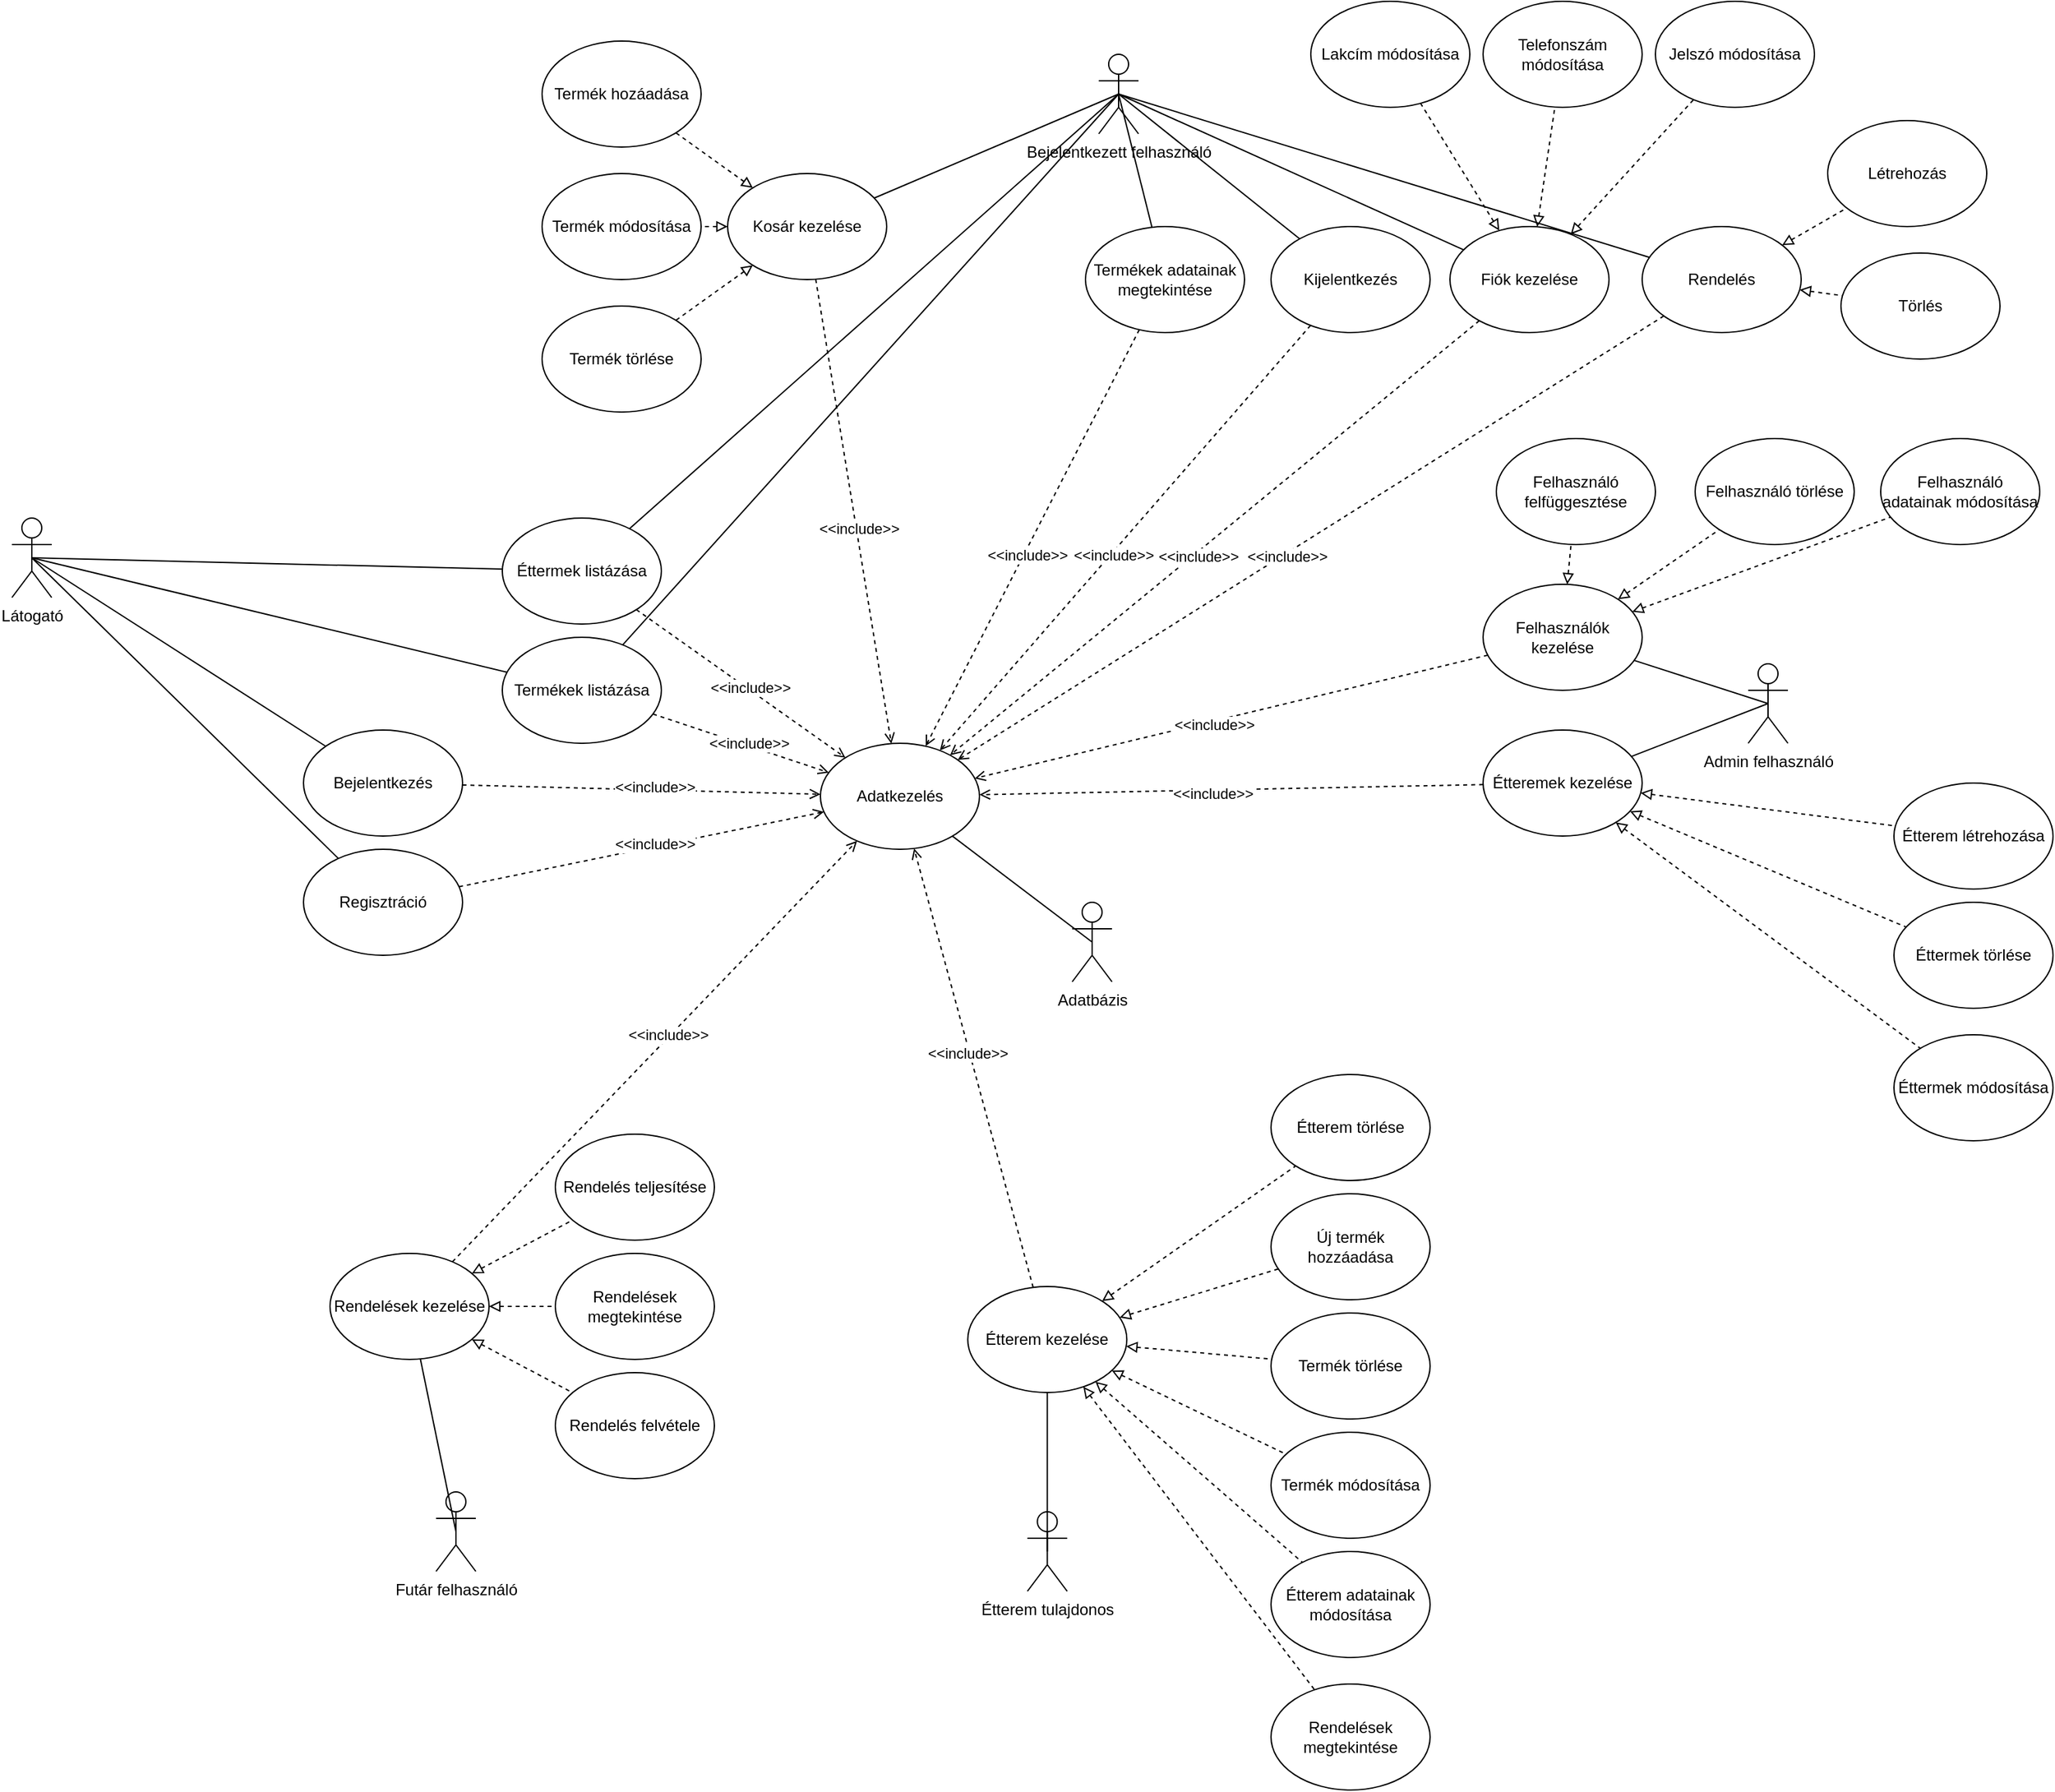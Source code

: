 <mxfile version="24.7.8">
  <diagram name="1 oldal" id="hTo9IaE-RN6WlClxC0R_">
    <mxGraphModel dx="2206" dy="2386" grid="1" gridSize="10" guides="1" tooltips="1" connect="1" arrows="1" fold="1" page="1" pageScale="1" pageWidth="850" pageHeight="1100" math="0" shadow="0">
      <root>
        <mxCell id="0" />
        <mxCell id="1" parent="0" />
        <mxCell id="fIHqaEuYIzl1sbzKEDiN-1" value="Látogató" style="shape=umlActor;verticalLabelPosition=bottom;verticalAlign=top;html=1;outlineConnect=0;" parent="1" vertex="1">
          <mxGeometry x="140" y="50" width="30" height="60" as="geometry" />
        </mxCell>
        <mxCell id="fIHqaEuYIzl1sbzKEDiN-3" value="Regisztráció" style="ellipse;whiteSpace=wrap;html=1;strokeColor=default;" parent="1" vertex="1">
          <mxGeometry x="360" y="300" width="120" height="80" as="geometry" />
        </mxCell>
        <mxCell id="fIHqaEuYIzl1sbzKEDiN-4" value="Bejelentkezés" style="ellipse;whiteSpace=wrap;html=1;" parent="1" vertex="1">
          <mxGeometry x="360" y="210" width="120" height="80" as="geometry" />
        </mxCell>
        <mxCell id="fIHqaEuYIzl1sbzKEDiN-5" value="Kosár kezelése" style="ellipse;whiteSpace=wrap;html=1;" parent="1" vertex="1">
          <mxGeometry x="680" y="-210" width="120" height="80" as="geometry" />
        </mxCell>
        <mxCell id="fIHqaEuYIzl1sbzKEDiN-7" value="Termék hozáadása" style="ellipse;whiteSpace=wrap;html=1;" parent="1" vertex="1">
          <mxGeometry x="540" y="-310" width="120" height="80" as="geometry" />
        </mxCell>
        <mxCell id="fIHqaEuYIzl1sbzKEDiN-8" value="Termék törlése" style="ellipse;whiteSpace=wrap;html=1;" parent="1" vertex="1">
          <mxGeometry x="540" y="-110" width="120" height="80" as="geometry" />
        </mxCell>
        <mxCell id="fIHqaEuYIzl1sbzKEDiN-9" value="Termék módosítása" style="ellipse;whiteSpace=wrap;html=1;" parent="1" vertex="1">
          <mxGeometry x="540" y="-210" width="120" height="80" as="geometry" />
        </mxCell>
        <mxCell id="fIHqaEuYIzl1sbzKEDiN-10" value="" style="endArrow=none;dashed=1;html=1;rounded=0;startArrow=block;startFill=0;" parent="1" source="fIHqaEuYIzl1sbzKEDiN-5" target="fIHqaEuYIzl1sbzKEDiN-9" edge="1">
          <mxGeometry width="50" height="50" relative="1" as="geometry">
            <mxPoint x="400" y="350" as="sourcePoint" />
            <mxPoint x="450" y="300" as="targetPoint" />
          </mxGeometry>
        </mxCell>
        <mxCell id="fIHqaEuYIzl1sbzKEDiN-11" value="" style="endArrow=none;dashed=1;html=1;rounded=0;startArrow=block;startFill=0;strokeWidth=1;" parent="1" source="fIHqaEuYIzl1sbzKEDiN-5" target="fIHqaEuYIzl1sbzKEDiN-8" edge="1">
          <mxGeometry width="50" height="50" relative="1" as="geometry">
            <mxPoint x="490" y="334" as="sourcePoint" />
            <mxPoint x="510" y="336" as="targetPoint" />
          </mxGeometry>
        </mxCell>
        <mxCell id="fIHqaEuYIzl1sbzKEDiN-12" value="" style="endArrow=none;dashed=1;html=1;rounded=0;startArrow=block;startFill=0;" parent="1" source="fIHqaEuYIzl1sbzKEDiN-5" target="fIHqaEuYIzl1sbzKEDiN-7" edge="1">
          <mxGeometry width="50" height="50" relative="1" as="geometry">
            <mxPoint x="474" y="358" as="sourcePoint" />
            <mxPoint x="576" y="422" as="targetPoint" />
          </mxGeometry>
        </mxCell>
        <mxCell id="fIHqaEuYIzl1sbzKEDiN-13" value="Adatbázis" style="shape=umlActor;verticalLabelPosition=bottom;verticalAlign=top;html=1;outlineConnect=0;strokeColor=default;" parent="1" vertex="1">
          <mxGeometry x="940" y="340" width="30" height="60" as="geometry" />
        </mxCell>
        <mxCell id="fIHqaEuYIzl1sbzKEDiN-19" value="" style="endArrow=open;dashed=1;html=1;rounded=0;startArrow=none;startFill=0;endFill=0;" parent="1" source="fIHqaEuYIzl1sbzKEDiN-3" target="fIHqaEuYIzl1sbzKEDiN-28" edge="1">
          <mxGeometry width="50" height="50" relative="1" as="geometry">
            <mxPoint x="420" y="90" as="sourcePoint" />
            <mxPoint x="740" y="230" as="targetPoint" />
          </mxGeometry>
        </mxCell>
        <mxCell id="fIHqaEuYIzl1sbzKEDiN-23" value="&amp;lt;&amp;lt;include&amp;gt;&amp;gt;" style="edgeLabel;html=1;align=center;verticalAlign=middle;resizable=0;points=[];" parent="fIHqaEuYIzl1sbzKEDiN-19" vertex="1" connectable="0">
          <mxGeometry x="0.073" y="2" relative="1" as="geometry">
            <mxPoint as="offset" />
          </mxGeometry>
        </mxCell>
        <mxCell id="fIHqaEuYIzl1sbzKEDiN-28" value="Adatkezelés" style="ellipse;whiteSpace=wrap;html=1;" parent="1" vertex="1">
          <mxGeometry x="750" y="220" width="120" height="80" as="geometry" />
        </mxCell>
        <mxCell id="fIHqaEuYIzl1sbzKEDiN-29" value="" style="endArrow=none;html=1;rounded=0;entryX=0.5;entryY=0.5;entryDx=0;entryDy=0;entryPerimeter=0;" parent="1" source="fIHqaEuYIzl1sbzKEDiN-28" target="fIHqaEuYIzl1sbzKEDiN-13" edge="1">
          <mxGeometry width="50" height="50" relative="1" as="geometry">
            <mxPoint x="620" y="290" as="sourcePoint" />
            <mxPoint x="670" y="240" as="targetPoint" />
          </mxGeometry>
        </mxCell>
        <mxCell id="fIHqaEuYIzl1sbzKEDiN-30" value="" style="endArrow=open;dashed=1;html=1;rounded=0;startArrow=none;startFill=0;endFill=0;" parent="1" source="fIHqaEuYIzl1sbzKEDiN-4" target="fIHqaEuYIzl1sbzKEDiN-28" edge="1">
          <mxGeometry width="50" height="50" relative="1" as="geometry">
            <mxPoint x="477" y="85" as="sourcePoint" />
            <mxPoint x="773" y="245" as="targetPoint" />
          </mxGeometry>
        </mxCell>
        <mxCell id="fIHqaEuYIzl1sbzKEDiN-31" value="&amp;lt;&amp;lt;include&amp;gt;&amp;gt;" style="edgeLabel;html=1;align=center;verticalAlign=middle;resizable=0;points=[];" parent="fIHqaEuYIzl1sbzKEDiN-30" vertex="1" connectable="0">
          <mxGeometry x="0.073" y="2" relative="1" as="geometry">
            <mxPoint as="offset" />
          </mxGeometry>
        </mxCell>
        <mxCell id="fIHqaEuYIzl1sbzKEDiN-34" value="" style="endArrow=open;dashed=1;html=1;rounded=0;startArrow=none;startFill=0;endFill=0;" parent="1" source="fIHqaEuYIzl1sbzKEDiN-5" target="fIHqaEuYIzl1sbzKEDiN-28" edge="1">
          <mxGeometry width="50" height="50" relative="1" as="geometry">
            <mxPoint x="490" y="245" as="sourcePoint" />
            <mxPoint x="760" y="265" as="targetPoint" />
          </mxGeometry>
        </mxCell>
        <mxCell id="fIHqaEuYIzl1sbzKEDiN-35" value="&amp;lt;&amp;lt;include&amp;gt;&amp;gt;" style="edgeLabel;html=1;align=center;verticalAlign=middle;resizable=0;points=[];" parent="fIHqaEuYIzl1sbzKEDiN-34" vertex="1" connectable="0">
          <mxGeometry x="0.073" y="2" relative="1" as="geometry">
            <mxPoint as="offset" />
          </mxGeometry>
        </mxCell>
        <mxCell id="fIHqaEuYIzl1sbzKEDiN-38" value="" style="endArrow=none;html=1;rounded=0;exitX=0.5;exitY=0.5;exitDx=0;exitDy=0;exitPerimeter=0;" parent="1" source="fIHqaEuYIzl1sbzKEDiN-1" target="fIHqaEuYIzl1sbzKEDiN-3" edge="1">
          <mxGeometry width="50" height="50" relative="1" as="geometry">
            <mxPoint x="430" y="290" as="sourcePoint" />
            <mxPoint x="480" y="240" as="targetPoint" />
          </mxGeometry>
        </mxCell>
        <mxCell id="fIHqaEuYIzl1sbzKEDiN-39" value="" style="endArrow=none;html=1;rounded=0;exitX=0.5;exitY=0.5;exitDx=0;exitDy=0;exitPerimeter=0;" parent="1" source="fIHqaEuYIzl1sbzKEDiN-1" target="fIHqaEuYIzl1sbzKEDiN-4" edge="1">
          <mxGeometry width="50" height="50" relative="1" as="geometry">
            <mxPoint x="50" y="140" as="sourcePoint" />
            <mxPoint x="373" y="72" as="targetPoint" />
          </mxGeometry>
        </mxCell>
        <mxCell id="fIHqaEuYIzl1sbzKEDiN-41" value="" style="endArrow=none;html=1;rounded=0;exitX=0.5;exitY=0.5;exitDx=0;exitDy=0;exitPerimeter=0;" parent="1" source="zGulU9kN_2OV6dmLiLi6-11" target="fIHqaEuYIzl1sbzKEDiN-5" edge="1">
          <mxGeometry width="50" height="50" relative="1" as="geometry">
            <mxPoint x="55" y="140" as="sourcePoint" />
            <mxPoint x="374" y="225" as="targetPoint" />
          </mxGeometry>
        </mxCell>
        <mxCell id="fIHqaEuYIzl1sbzKEDiN-43" value="Rendelés" style="ellipse;whiteSpace=wrap;html=1;" parent="1" vertex="1">
          <mxGeometry x="1370" y="-170" width="120" height="80" as="geometry" />
        </mxCell>
        <mxCell id="fIHqaEuYIzl1sbzKEDiN-45" value="Fiók kezelése" style="ellipse;whiteSpace=wrap;html=1;" parent="1" vertex="1">
          <mxGeometry x="1225" y="-170" width="120" height="80" as="geometry" />
        </mxCell>
        <mxCell id="fIHqaEuYIzl1sbzKEDiN-49" value="Lakcím módosítása" style="ellipse;whiteSpace=wrap;html=1;" parent="1" vertex="1">
          <mxGeometry x="1120" y="-340" width="120" height="80" as="geometry" />
        </mxCell>
        <mxCell id="fIHqaEuYIzl1sbzKEDiN-52" value="" style="endArrow=none;dashed=1;html=1;rounded=0;startArrow=block;startFill=0;strokeWidth=1;" parent="1" source="fIHqaEuYIzl1sbzKEDiN-45" target="fIHqaEuYIzl1sbzKEDiN-49" edge="1">
          <mxGeometry width="50" height="50" relative="1" as="geometry">
            <mxPoint x="1346" y="-141" as="sourcePoint" />
            <mxPoint x="1414" y="-169" as="targetPoint" />
          </mxGeometry>
        </mxCell>
        <mxCell id="fIHqaEuYIzl1sbzKEDiN-55" value="" style="endArrow=open;dashed=1;html=1;rounded=0;startArrow=none;startFill=0;endFill=0;" parent="1" source="fIHqaEuYIzl1sbzKEDiN-43" target="fIHqaEuYIzl1sbzKEDiN-28" edge="1">
          <mxGeometry width="50" height="50" relative="1" as="geometry">
            <mxPoint x="488" y="321" as="sourcePoint" />
            <mxPoint x="762" y="279" as="targetPoint" />
          </mxGeometry>
        </mxCell>
        <mxCell id="fIHqaEuYIzl1sbzKEDiN-56" value="&amp;lt;&amp;lt;include&amp;gt;&amp;gt;" style="edgeLabel;html=1;align=center;verticalAlign=middle;resizable=0;points=[];" parent="fIHqaEuYIzl1sbzKEDiN-55" vertex="1" connectable="0">
          <mxGeometry x="0.073" y="2" relative="1" as="geometry">
            <mxPoint as="offset" />
          </mxGeometry>
        </mxCell>
        <mxCell id="fIHqaEuYIzl1sbzKEDiN-57" value="" style="endArrow=open;dashed=1;html=1;rounded=0;startArrow=none;startFill=0;endFill=0;" parent="1" source="fIHqaEuYIzl1sbzKEDiN-45" target="fIHqaEuYIzl1sbzKEDiN-28" edge="1">
          <mxGeometry width="50" height="50" relative="1" as="geometry">
            <mxPoint x="751" y="740" as="sourcePoint" />
            <mxPoint x="814" y="310" as="targetPoint" />
          </mxGeometry>
        </mxCell>
        <mxCell id="fIHqaEuYIzl1sbzKEDiN-58" value="&amp;lt;&amp;lt;include&amp;gt;&amp;gt;" style="edgeLabel;html=1;align=center;verticalAlign=middle;resizable=0;points=[];" parent="fIHqaEuYIzl1sbzKEDiN-57" vertex="1" connectable="0">
          <mxGeometry x="0.073" y="2" relative="1" as="geometry">
            <mxPoint as="offset" />
          </mxGeometry>
        </mxCell>
        <mxCell id="fIHqaEuYIzl1sbzKEDiN-61" value="Étterem tulajdonos" style="shape=umlActor;verticalLabelPosition=bottom;verticalAlign=top;html=1;outlineConnect=0;" parent="1" vertex="1">
          <mxGeometry x="906.19" y="800" width="30" height="60" as="geometry" />
        </mxCell>
        <mxCell id="fIHqaEuYIzl1sbzKEDiN-62" value="Étterem kezelése" style="ellipse;whiteSpace=wrap;html=1;" parent="1" vertex="1">
          <mxGeometry x="861.19" y="630" width="120" height="80" as="geometry" />
        </mxCell>
        <mxCell id="fIHqaEuYIzl1sbzKEDiN-64" value="" style="endArrow=none;html=1;rounded=0;exitX=0.5;exitY=0.5;exitDx=0;exitDy=0;exitPerimeter=0;" parent="1" source="fIHqaEuYIzl1sbzKEDiN-61" target="fIHqaEuYIzl1sbzKEDiN-62" edge="1">
          <mxGeometry width="50" height="50" relative="1" as="geometry">
            <mxPoint x="371.19" y="880" as="sourcePoint" />
            <mxPoint x="423.19" y="797" as="targetPoint" />
          </mxGeometry>
        </mxCell>
        <mxCell id="fIHqaEuYIzl1sbzKEDiN-65" value="Új termék hozzáadása" style="ellipse;whiteSpace=wrap;html=1;" parent="1" vertex="1">
          <mxGeometry x="1090" y="560" width="120" height="80" as="geometry" />
        </mxCell>
        <mxCell id="fIHqaEuYIzl1sbzKEDiN-66" value="Termék törlése" style="ellipse;whiteSpace=wrap;html=1;" parent="1" vertex="1">
          <mxGeometry x="1090" y="650" width="120" height="80" as="geometry" />
        </mxCell>
        <mxCell id="fIHqaEuYIzl1sbzKEDiN-67" value="Termék módosítása" style="ellipse;whiteSpace=wrap;html=1;" parent="1" vertex="1">
          <mxGeometry x="1090" y="740" width="120" height="80" as="geometry" />
        </mxCell>
        <mxCell id="fIHqaEuYIzl1sbzKEDiN-68" value="" style="endArrow=none;dashed=1;html=1;rounded=0;startArrow=block;startFill=0;strokeWidth=1;" parent="1" source="fIHqaEuYIzl1sbzKEDiN-62" target="fIHqaEuYIzl1sbzKEDiN-65" edge="1">
          <mxGeometry width="50" height="50" relative="1" as="geometry">
            <mxPoint x="497.19" y="739" as="sourcePoint" />
            <mxPoint x="565.19" y="711" as="targetPoint" />
          </mxGeometry>
        </mxCell>
        <mxCell id="fIHqaEuYIzl1sbzKEDiN-69" value="" style="endArrow=none;dashed=1;html=1;rounded=0;startArrow=block;startFill=0;strokeWidth=1;" parent="1" source="fIHqaEuYIzl1sbzKEDiN-62" target="fIHqaEuYIzl1sbzKEDiN-66" edge="1">
          <mxGeometry width="50" height="50" relative="1" as="geometry">
            <mxPoint x="973.19" y="651" as="sourcePoint" />
            <mxPoint x="1079.19" y="579" as="targetPoint" />
          </mxGeometry>
        </mxCell>
        <mxCell id="fIHqaEuYIzl1sbzKEDiN-70" value="" style="endArrow=none;dashed=1;html=1;rounded=0;startArrow=block;startFill=0;strokeWidth=1;" parent="1" source="fIHqaEuYIzl1sbzKEDiN-62" target="fIHqaEuYIzl1sbzKEDiN-67" edge="1">
          <mxGeometry width="50" height="50" relative="1" as="geometry">
            <mxPoint x="988.19" y="668" as="sourcePoint" />
            <mxPoint x="1104.19" y="642" as="targetPoint" />
          </mxGeometry>
        </mxCell>
        <mxCell id="fIHqaEuYIzl1sbzKEDiN-71" value="" style="endArrow=open;dashed=1;html=1;rounded=0;startArrow=none;startFill=0;endFill=0;" parent="1" source="fIHqaEuYIzl1sbzKEDiN-62" target="fIHqaEuYIzl1sbzKEDiN-28" edge="1">
          <mxGeometry width="50" height="50" relative="1" as="geometry">
            <mxPoint x="668" y="731" as="sourcePoint" />
            <mxPoint x="807" y="309" as="targetPoint" />
          </mxGeometry>
        </mxCell>
        <mxCell id="fIHqaEuYIzl1sbzKEDiN-72" value="&amp;lt;&amp;lt;include&amp;gt;&amp;gt;" style="edgeLabel;html=1;align=center;verticalAlign=middle;resizable=0;points=[];" parent="fIHqaEuYIzl1sbzKEDiN-71" vertex="1" connectable="0">
          <mxGeometry x="0.073" y="2" relative="1" as="geometry">
            <mxPoint as="offset" />
          </mxGeometry>
        </mxCell>
        <mxCell id="fIHqaEuYIzl1sbzKEDiN-73" value="Admin felhasználó" style="shape=umlActor;verticalLabelPosition=bottom;verticalAlign=top;html=1;outlineConnect=0;" parent="1" vertex="1">
          <mxGeometry x="1450" y="160" width="30" height="60" as="geometry" />
        </mxCell>
        <mxCell id="fIHqaEuYIzl1sbzKEDiN-74" value="Felhasználók kezelése" style="ellipse;whiteSpace=wrap;html=1;" parent="1" vertex="1">
          <mxGeometry x="1250" y="100" width="120" height="80" as="geometry" />
        </mxCell>
        <mxCell id="fIHqaEuYIzl1sbzKEDiN-75" value="" style="endArrow=none;html=1;rounded=0;exitX=0.5;exitY=0.5;exitDx=0;exitDy=0;exitPerimeter=0;" parent="1" source="fIHqaEuYIzl1sbzKEDiN-73" target="fIHqaEuYIzl1sbzKEDiN-74" edge="1">
          <mxGeometry width="50" height="50" relative="1" as="geometry">
            <mxPoint x="1245" y="780" as="sourcePoint" />
            <mxPoint x="1177" y="722" as="targetPoint" />
          </mxGeometry>
        </mxCell>
        <mxCell id="fIHqaEuYIzl1sbzKEDiN-79" value="Jelszó módosítása" style="ellipse;whiteSpace=wrap;html=1;" parent="1" vertex="1">
          <mxGeometry x="1380" y="-340" width="120" height="80" as="geometry" />
        </mxCell>
        <mxCell id="fIHqaEuYIzl1sbzKEDiN-80" value="" style="endArrow=none;dashed=1;html=1;rounded=0;startArrow=block;startFill=0;strokeWidth=1;" parent="1" source="fIHqaEuYIzl1sbzKEDiN-45" target="fIHqaEuYIzl1sbzKEDiN-79" edge="1">
          <mxGeometry width="50" height="50" relative="1" as="geometry">
            <mxPoint x="1390" y="134" as="sourcePoint" />
            <mxPoint x="1479" y="163" as="targetPoint" />
          </mxGeometry>
        </mxCell>
        <mxCell id="fIHqaEuYIzl1sbzKEDiN-81" value="Felhasználó törlése" style="ellipse;whiteSpace=wrap;html=1;" parent="1" vertex="1">
          <mxGeometry x="1410" y="-10" width="120" height="80" as="geometry" />
        </mxCell>
        <mxCell id="fIHqaEuYIzl1sbzKEDiN-82" value="" style="endArrow=none;dashed=1;html=1;rounded=0;startArrow=block;startFill=0;strokeWidth=1;" parent="1" source="fIHqaEuYIzl1sbzKEDiN-74" target="fIHqaEuYIzl1sbzKEDiN-81" edge="1">
          <mxGeometry width="50" height="50" relative="1" as="geometry">
            <mxPoint x="1182" y="661" as="sourcePoint" />
            <mxPoint x="1288" y="589" as="targetPoint" />
          </mxGeometry>
        </mxCell>
        <mxCell id="fIHqaEuYIzl1sbzKEDiN-84" value="Felhasználó adatainak módosítása" style="ellipse;whiteSpace=wrap;html=1;" parent="1" vertex="1">
          <mxGeometry x="1550" y="-10.0" width="120" height="80" as="geometry" />
        </mxCell>
        <mxCell id="fIHqaEuYIzl1sbzKEDiN-85" value="" style="endArrow=none;dashed=1;html=1;rounded=0;startArrow=block;startFill=0;strokeWidth=1;" parent="1" source="fIHqaEuYIzl1sbzKEDiN-74" target="fIHqaEuYIzl1sbzKEDiN-84" edge="1">
          <mxGeometry width="50" height="50" relative="1" as="geometry">
            <mxPoint x="1329.999" y="221.019" as="sourcePoint" />
            <mxPoint x="1419.13" y="597.99" as="targetPoint" />
          </mxGeometry>
        </mxCell>
        <mxCell id="fIHqaEuYIzl1sbzKEDiN-88" value="" style="endArrow=open;dashed=1;html=1;rounded=0;startArrow=none;startFill=0;endFill=0;" parent="1" source="fIHqaEuYIzl1sbzKEDiN-74" target="fIHqaEuYIzl1sbzKEDiN-28" edge="1">
          <mxGeometry width="50" height="50" relative="1" as="geometry">
            <mxPoint x="1113" y="654" as="sourcePoint" />
            <mxPoint x="847" y="306" as="targetPoint" />
          </mxGeometry>
        </mxCell>
        <mxCell id="fIHqaEuYIzl1sbzKEDiN-89" value="&amp;lt;&amp;lt;include&amp;gt;&amp;gt;" style="edgeLabel;html=1;align=center;verticalAlign=middle;resizable=0;points=[];" parent="fIHqaEuYIzl1sbzKEDiN-88" vertex="1" connectable="0">
          <mxGeometry x="0.073" y="2" relative="1" as="geometry">
            <mxPoint as="offset" />
          </mxGeometry>
        </mxCell>
        <mxCell id="It3g92XxdYLrqr_UEGC3-1" value="Telefonszám módosítása" style="ellipse;whiteSpace=wrap;html=1;" parent="1" vertex="1">
          <mxGeometry x="1250" y="-340" width="120" height="80" as="geometry" />
        </mxCell>
        <mxCell id="It3g92XxdYLrqr_UEGC3-3" value="" style="endArrow=none;dashed=1;html=1;rounded=0;startArrow=block;startFill=0;strokeWidth=1;" parent="1" source="fIHqaEuYIzl1sbzKEDiN-45" target="It3g92XxdYLrqr_UEGC3-1" edge="1">
          <mxGeometry width="50" height="50" relative="1" as="geometry">
            <mxPoint x="1352" y="-133" as="sourcePoint" />
            <mxPoint x="1453" y="-157" as="targetPoint" />
          </mxGeometry>
        </mxCell>
        <mxCell id="It3g92XxdYLrqr_UEGC3-4" value="Étterem törlése" style="ellipse;whiteSpace=wrap;html=1;" parent="1" vertex="1">
          <mxGeometry x="1090" y="470" width="120" height="80" as="geometry" />
        </mxCell>
        <mxCell id="It3g92XxdYLrqr_UEGC3-5" value="" style="endArrow=none;dashed=1;html=1;rounded=0;startArrow=block;startFill=0;strokeWidth=1;" parent="1" source="fIHqaEuYIzl1sbzKEDiN-62" target="It3g92XxdYLrqr_UEGC3-4" edge="1">
          <mxGeometry width="50" height="50" relative="1" as="geometry">
            <mxPoint x="973.19" y="651" as="sourcePoint" />
            <mxPoint x="1079.19" y="579" as="targetPoint" />
          </mxGeometry>
        </mxCell>
        <mxCell id="It3g92XxdYLrqr_UEGC3-6" value="Étteremek&amp;nbsp;&lt;span style=&quot;background-color: initial;&quot;&gt;kezelése&lt;/span&gt;" style="ellipse;whiteSpace=wrap;html=1;" parent="1" vertex="1">
          <mxGeometry x="1250" y="210" width="120" height="80" as="geometry" />
        </mxCell>
        <mxCell id="It3g92XxdYLrqr_UEGC3-7" value="" style="endArrow=none;html=1;rounded=0;exitX=0.5;exitY=0.5;exitDx=0;exitDy=0;exitPerimeter=0;" parent="1" source="fIHqaEuYIzl1sbzKEDiN-73" target="It3g92XxdYLrqr_UEGC3-6" edge="1">
          <mxGeometry width="50" height="50" relative="1" as="geometry">
            <mxPoint x="1475" y="200" as="sourcePoint" />
            <mxPoint x="1365" y="233" as="targetPoint" />
          </mxGeometry>
        </mxCell>
        <mxCell id="It3g92XxdYLrqr_UEGC3-8" value="Étterem létrehozása" style="ellipse;whiteSpace=wrap;html=1;" parent="1" vertex="1">
          <mxGeometry x="1560" y="250" width="120" height="80" as="geometry" />
        </mxCell>
        <mxCell id="It3g92XxdYLrqr_UEGC3-9" value="" style="endArrow=none;dashed=1;html=1;rounded=0;startArrow=block;startFill=0;strokeWidth=1;" parent="1" source="It3g92XxdYLrqr_UEGC3-6" target="It3g92XxdYLrqr_UEGC3-8" edge="1">
          <mxGeometry width="50" height="50" relative="1" as="geometry">
            <mxPoint x="1440" y="500" as="sourcePoint" />
            <mxPoint x="1288" y="589" as="targetPoint" />
          </mxGeometry>
        </mxCell>
        <mxCell id="It3g92XxdYLrqr_UEGC3-10" value="Éttermek módosítása" style="ellipse;whiteSpace=wrap;html=1;" parent="1" vertex="1">
          <mxGeometry x="1560" y="440" width="120" height="80" as="geometry" />
        </mxCell>
        <mxCell id="It3g92XxdYLrqr_UEGC3-11" value="Éttermek törlése" style="ellipse;whiteSpace=wrap;html=1;" parent="1" vertex="1">
          <mxGeometry x="1560" y="340" width="120" height="80" as="geometry" />
        </mxCell>
        <mxCell id="It3g92XxdYLrqr_UEGC3-12" value="" style="endArrow=none;dashed=1;html=1;rounded=0;startArrow=block;startFill=0;strokeWidth=1;" parent="1" source="It3g92XxdYLrqr_UEGC3-6" target="It3g92XxdYLrqr_UEGC3-11" edge="1">
          <mxGeometry width="50" height="50" relative="1" as="geometry">
            <mxPoint x="1539" y="370" as="sourcePoint" />
            <mxPoint x="1591" y="410" as="targetPoint" />
          </mxGeometry>
        </mxCell>
        <mxCell id="It3g92XxdYLrqr_UEGC3-13" value="" style="endArrow=none;dashed=1;html=1;rounded=0;startArrow=block;startFill=0;strokeWidth=1;" parent="1" source="It3g92XxdYLrqr_UEGC3-6" target="It3g92XxdYLrqr_UEGC3-10" edge="1">
          <mxGeometry width="50" height="50" relative="1" as="geometry">
            <mxPoint x="1503" y="380" as="sourcePoint" />
            <mxPoint x="1507" y="440" as="targetPoint" />
          </mxGeometry>
        </mxCell>
        <mxCell id="FNTsN3jtB9tOvY0wWbge-1" value="Futár felhasználó" style="shape=umlActor;verticalLabelPosition=bottom;verticalAlign=top;html=1;outlineConnect=0;" parent="1" vertex="1">
          <mxGeometry x="460" y="785" width="30" height="60" as="geometry" />
        </mxCell>
        <mxCell id="FNTsN3jtB9tOvY0wWbge-3" value="Rendelés felvétele" style="ellipse;whiteSpace=wrap;html=1;" parent="1" vertex="1">
          <mxGeometry x="550" y="695" width="120" height="80" as="geometry" />
        </mxCell>
        <mxCell id="FNTsN3jtB9tOvY0wWbge-4" value="Rendelések megtekintése" style="ellipse;whiteSpace=wrap;html=1;" parent="1" vertex="1">
          <mxGeometry x="550" y="605" width="120" height="80" as="geometry" />
        </mxCell>
        <mxCell id="FNTsN3jtB9tOvY0wWbge-11" value="Rendelés teljesítése" style="ellipse;whiteSpace=wrap;html=1;" parent="1" vertex="1">
          <mxGeometry x="550" y="515" width="120" height="80" as="geometry" />
        </mxCell>
        <mxCell id="FNTsN3jtB9tOvY0wWbge-13" value="Rendelések kezelése" style="ellipse;whiteSpace=wrap;html=1;" parent="1" vertex="1">
          <mxGeometry x="380" y="605" width="120" height="80" as="geometry" />
        </mxCell>
        <mxCell id="FNTsN3jtB9tOvY0wWbge-14" value="" style="endArrow=none;dashed=1;html=1;rounded=0;startArrow=block;startFill=0;strokeWidth=1;" parent="1" source="FNTsN3jtB9tOvY0wWbge-13" target="FNTsN3jtB9tOvY0wWbge-11" edge="1">
          <mxGeometry width="50" height="50" relative="1" as="geometry">
            <mxPoint x="799" y="517" as="sourcePoint" />
            <mxPoint x="851" y="413" as="targetPoint" />
          </mxGeometry>
        </mxCell>
        <mxCell id="FNTsN3jtB9tOvY0wWbge-15" value="" style="endArrow=none;dashed=1;html=1;rounded=0;startArrow=block;startFill=0;strokeWidth=1;" parent="1" source="FNTsN3jtB9tOvY0wWbge-13" target="FNTsN3jtB9tOvY0wWbge-4" edge="1">
          <mxGeometry width="50" height="50" relative="1" as="geometry">
            <mxPoint x="521" y="616" as="sourcePoint" />
            <mxPoint x="579" y="574" as="targetPoint" />
          </mxGeometry>
        </mxCell>
        <mxCell id="FNTsN3jtB9tOvY0wWbge-16" value="" style="endArrow=none;dashed=1;html=1;rounded=0;startArrow=block;startFill=0;strokeWidth=1;" parent="1" source="FNTsN3jtB9tOvY0wWbge-13" target="FNTsN3jtB9tOvY0wWbge-3" edge="1">
          <mxGeometry width="50" height="50" relative="1" as="geometry">
            <mxPoint x="540" y="648" as="sourcePoint" />
            <mxPoint x="620" y="652" as="targetPoint" />
          </mxGeometry>
        </mxCell>
        <mxCell id="FNTsN3jtB9tOvY0wWbge-17" value="" style="endArrow=none;html=1;rounded=0;exitX=0.5;exitY=0.5;exitDx=0;exitDy=0;exitPerimeter=0;" parent="1" source="FNTsN3jtB9tOvY0wWbge-1" target="FNTsN3jtB9tOvY0wWbge-13" edge="1">
          <mxGeometry width="50" height="50" relative="1" as="geometry">
            <mxPoint x="885" y="645" as="sourcePoint" />
            <mxPoint x="817" y="587" as="targetPoint" />
          </mxGeometry>
        </mxCell>
        <mxCell id="FNTsN3jtB9tOvY0wWbge-18" value="" style="endArrow=open;dashed=1;html=1;rounded=0;startArrow=none;startFill=0;endFill=0;" parent="1" source="FNTsN3jtB9tOvY0wWbge-13" target="fIHqaEuYIzl1sbzKEDiN-28" edge="1">
          <mxGeometry width="50" height="50" relative="1" as="geometry">
            <mxPoint x="1113" y="654" as="sourcePoint" />
            <mxPoint x="847" y="306" as="targetPoint" />
          </mxGeometry>
        </mxCell>
        <mxCell id="FNTsN3jtB9tOvY0wWbge-19" value="&amp;lt;&amp;lt;include&amp;gt;&amp;gt;" style="edgeLabel;html=1;align=center;verticalAlign=middle;resizable=0;points=[];" parent="FNTsN3jtB9tOvY0wWbge-18" vertex="1" connectable="0">
          <mxGeometry x="0.073" y="2" relative="1" as="geometry">
            <mxPoint as="offset" />
          </mxGeometry>
        </mxCell>
        <mxCell id="zGulU9kN_2OV6dmLiLi6-11" value="Bejelentkezett felhasználó" style="shape=umlActor;verticalLabelPosition=bottom;verticalAlign=top;html=1;outlineConnect=0;" vertex="1" parent="1">
          <mxGeometry x="960" y="-300" width="30" height="60" as="geometry" />
        </mxCell>
        <mxCell id="zGulU9kN_2OV6dmLiLi6-13" value="" style="endArrow=none;html=1;rounded=0;exitX=0.5;exitY=0.5;exitDx=0;exitDy=0;exitPerimeter=0;" edge="1" parent="1" source="zGulU9kN_2OV6dmLiLi6-11" target="zGulU9kN_2OV6dmLiLi6-26">
          <mxGeometry width="50" height="50" relative="1" as="geometry">
            <mxPoint x="985" y="-260" as="sourcePoint" />
            <mxPoint x="901.541" y="-166.254" as="targetPoint" />
          </mxGeometry>
        </mxCell>
        <mxCell id="zGulU9kN_2OV6dmLiLi6-17" value="Rendelések megtekintése" style="ellipse;whiteSpace=wrap;html=1;" vertex="1" parent="1">
          <mxGeometry x="1090" y="930" width="120" height="80" as="geometry" />
        </mxCell>
        <mxCell id="zGulU9kN_2OV6dmLiLi6-18" value="" style="endArrow=none;dashed=1;html=1;rounded=0;startArrow=block;startFill=0;strokeWidth=1;" edge="1" parent="1" source="fIHqaEuYIzl1sbzKEDiN-62" target="zGulU9kN_2OV6dmLiLi6-17">
          <mxGeometry width="50" height="50" relative="1" as="geometry">
            <mxPoint x="950.19" y="642" as="sourcePoint" />
            <mxPoint x="1002.19" y="538" as="targetPoint" />
          </mxGeometry>
        </mxCell>
        <mxCell id="zGulU9kN_2OV6dmLiLi6-19" value="Termékek adatainak megtekintése" style="ellipse;whiteSpace=wrap;html=1;" vertex="1" parent="1">
          <mxGeometry x="950" y="-170" width="120" height="80" as="geometry" />
        </mxCell>
        <mxCell id="zGulU9kN_2OV6dmLiLi6-20" value="" style="endArrow=none;html=1;rounded=0;exitX=0.5;exitY=0.5;exitDx=0;exitDy=0;exitPerimeter=0;" edge="1" parent="1" source="zGulU9kN_2OV6dmLiLi6-11" target="zGulU9kN_2OV6dmLiLi6-19">
          <mxGeometry width="50" height="50" relative="1" as="geometry">
            <mxPoint x="985" y="-260" as="sourcePoint" />
            <mxPoint x="964" y="-70" as="targetPoint" />
          </mxGeometry>
        </mxCell>
        <mxCell id="zGulU9kN_2OV6dmLiLi6-21" value="" style="endArrow=open;dashed=1;html=1;rounded=0;startArrow=none;startFill=0;endFill=0;" edge="1" parent="1" source="zGulU9kN_2OV6dmLiLi6-19" target="fIHqaEuYIzl1sbzKEDiN-28">
          <mxGeometry width="50" height="50" relative="1" as="geometry">
            <mxPoint x="942" y="8" as="sourcePoint" />
            <mxPoint x="838" y="232" as="targetPoint" />
          </mxGeometry>
        </mxCell>
        <mxCell id="zGulU9kN_2OV6dmLiLi6-22" value="&amp;lt;&amp;lt;include&amp;gt;&amp;gt;" style="edgeLabel;html=1;align=center;verticalAlign=middle;resizable=0;points=[];" vertex="1" connectable="0" parent="zGulU9kN_2OV6dmLiLi6-21">
          <mxGeometry x="0.073" y="2" relative="1" as="geometry">
            <mxPoint as="offset" />
          </mxGeometry>
        </mxCell>
        <mxCell id="zGulU9kN_2OV6dmLiLi6-23" value="Étterem adatainak módosítása" style="ellipse;whiteSpace=wrap;html=1;" vertex="1" parent="1">
          <mxGeometry x="1090" y="830" width="120" height="80" as="geometry" />
        </mxCell>
        <mxCell id="zGulU9kN_2OV6dmLiLi6-24" value="" style="endArrow=none;dashed=1;html=1;rounded=0;startArrow=block;startFill=0;strokeWidth=1;" edge="1" parent="1" source="fIHqaEuYIzl1sbzKEDiN-62" target="zGulU9kN_2OV6dmLiLi6-23">
          <mxGeometry width="50" height="50" relative="1" as="geometry">
            <mxPoint x="989.19" y="690" as="sourcePoint" />
            <mxPoint x="1113.19" y="710" as="targetPoint" />
          </mxGeometry>
        </mxCell>
        <mxCell id="zGulU9kN_2OV6dmLiLi6-26" value="Termékek listázása" style="ellipse;whiteSpace=wrap;html=1;" vertex="1" parent="1">
          <mxGeometry x="510" y="140" width="120" height="80" as="geometry" />
        </mxCell>
        <mxCell id="zGulU9kN_2OV6dmLiLi6-27" value="" style="endArrow=none;html=1;rounded=0;exitX=0.5;exitY=0.5;exitDx=0;exitDy=0;exitPerimeter=0;" edge="1" parent="1" source="fIHqaEuYIzl1sbzKEDiN-1" target="zGulU9kN_2OV6dmLiLi6-26">
          <mxGeometry width="50" height="50" relative="1" as="geometry">
            <mxPoint x="165" y="90" as="sourcePoint" />
            <mxPoint x="373" y="137" as="targetPoint" />
          </mxGeometry>
        </mxCell>
        <mxCell id="zGulU9kN_2OV6dmLiLi6-28" value="" style="endArrow=open;dashed=1;html=1;rounded=0;startArrow=none;startFill=0;endFill=0;" edge="1" parent="1" source="zGulU9kN_2OV6dmLiLi6-26" target="fIHqaEuYIzl1sbzKEDiN-28">
          <mxGeometry width="50" height="50" relative="1" as="geometry">
            <mxPoint x="860" y="-80" as="sourcePoint" />
            <mxPoint x="825" y="230" as="targetPoint" />
          </mxGeometry>
        </mxCell>
        <mxCell id="zGulU9kN_2OV6dmLiLi6-29" value="&amp;lt;&amp;lt;include&amp;gt;&amp;gt;" style="edgeLabel;html=1;align=center;verticalAlign=middle;resizable=0;points=[];" vertex="1" connectable="0" parent="zGulU9kN_2OV6dmLiLi6-28">
          <mxGeometry x="0.073" y="2" relative="1" as="geometry">
            <mxPoint as="offset" />
          </mxGeometry>
        </mxCell>
        <mxCell id="zGulU9kN_2OV6dmLiLi6-30" value="Kijelentkezés" style="ellipse;whiteSpace=wrap;html=1;" vertex="1" parent="1">
          <mxGeometry x="1090" y="-170" width="120" height="80" as="geometry" />
        </mxCell>
        <mxCell id="zGulU9kN_2OV6dmLiLi6-31" value="" style="endArrow=none;html=1;rounded=0;exitX=0.5;exitY=0.5;exitDx=0;exitDy=0;exitPerimeter=0;" edge="1" parent="1" source="zGulU9kN_2OV6dmLiLi6-11" target="zGulU9kN_2OV6dmLiLi6-30">
          <mxGeometry width="50" height="50" relative="1" as="geometry">
            <mxPoint x="985" y="-260" as="sourcePoint" />
            <mxPoint x="1035" y="-129" as="targetPoint" />
          </mxGeometry>
        </mxCell>
        <mxCell id="zGulU9kN_2OV6dmLiLi6-32" value="" style="endArrow=open;dashed=1;html=1;rounded=0;startArrow=none;startFill=0;endFill=0;" edge="1" parent="1" source="zGulU9kN_2OV6dmLiLi6-30" target="fIHqaEuYIzl1sbzKEDiN-28">
          <mxGeometry width="50" height="50" relative="1" as="geometry">
            <mxPoint x="1027" y="-53" as="sourcePoint" />
            <mxPoint x="843" y="233" as="targetPoint" />
          </mxGeometry>
        </mxCell>
        <mxCell id="zGulU9kN_2OV6dmLiLi6-33" value="&amp;lt;&amp;lt;include&amp;gt;&amp;gt;" style="edgeLabel;html=1;align=center;verticalAlign=middle;resizable=0;points=[];" vertex="1" connectable="0" parent="zGulU9kN_2OV6dmLiLi6-32">
          <mxGeometry x="0.073" y="2" relative="1" as="geometry">
            <mxPoint as="offset" />
          </mxGeometry>
        </mxCell>
        <mxCell id="zGulU9kN_2OV6dmLiLi6-35" value="" style="endArrow=open;dashed=1;html=1;rounded=0;startArrow=none;startFill=0;endFill=0;" edge="1" parent="1" source="It3g92XxdYLrqr_UEGC3-6" target="fIHqaEuYIzl1sbzKEDiN-28">
          <mxGeometry width="50" height="50" relative="1" as="geometry">
            <mxPoint x="1264" y="164" as="sourcePoint" />
            <mxPoint x="876" y="256" as="targetPoint" />
          </mxGeometry>
        </mxCell>
        <mxCell id="zGulU9kN_2OV6dmLiLi6-36" value="&amp;lt;&amp;lt;include&amp;gt;&amp;gt;" style="edgeLabel;html=1;align=center;verticalAlign=middle;resizable=0;points=[];" vertex="1" connectable="0" parent="zGulU9kN_2OV6dmLiLi6-35">
          <mxGeometry x="0.073" y="2" relative="1" as="geometry">
            <mxPoint as="offset" />
          </mxGeometry>
        </mxCell>
        <mxCell id="zGulU9kN_2OV6dmLiLi6-37" value="" style="endArrow=none;html=1;rounded=0;exitX=0.5;exitY=0.5;exitDx=0;exitDy=0;exitPerimeter=0;" edge="1" parent="1" source="zGulU9kN_2OV6dmLiLi6-11" target="fIHqaEuYIzl1sbzKEDiN-45">
          <mxGeometry width="50" height="50" relative="1" as="geometry">
            <mxPoint x="985" y="-260" as="sourcePoint" />
            <mxPoint x="1122" y="-151" as="targetPoint" />
          </mxGeometry>
        </mxCell>
        <mxCell id="zGulU9kN_2OV6dmLiLi6-38" value="" style="endArrow=none;html=1;rounded=0;exitX=0.5;exitY=0.5;exitDx=0;exitDy=0;exitPerimeter=0;" edge="1" parent="1" source="zGulU9kN_2OV6dmLiLi6-11" target="fIHqaEuYIzl1sbzKEDiN-43">
          <mxGeometry width="50" height="50" relative="1" as="geometry">
            <mxPoint x="1030" y="-280" as="sourcePoint" />
            <mxPoint x="1245" y="-142" as="targetPoint" />
          </mxGeometry>
        </mxCell>
        <mxCell id="zGulU9kN_2OV6dmLiLi6-44" value="Éttermek listázása" style="ellipse;whiteSpace=wrap;html=1;" vertex="1" parent="1">
          <mxGeometry x="510" y="50" width="120" height="80" as="geometry" />
        </mxCell>
        <mxCell id="zGulU9kN_2OV6dmLiLi6-45" value="" style="endArrow=none;html=1;rounded=0;exitX=0.5;exitY=0.5;exitDx=0;exitDy=0;exitPerimeter=0;" edge="1" parent="1" source="fIHqaEuYIzl1sbzKEDiN-1" target="zGulU9kN_2OV6dmLiLi6-44">
          <mxGeometry width="50" height="50" relative="1" as="geometry">
            <mxPoint x="250" y="30" as="sourcePoint" />
            <mxPoint x="522" y="150" as="targetPoint" />
          </mxGeometry>
        </mxCell>
        <mxCell id="zGulU9kN_2OV6dmLiLi6-46" value="" style="endArrow=none;html=1;rounded=0;entryX=0.5;entryY=0.5;entryDx=0;entryDy=0;entryPerimeter=0;" edge="1" parent="1" source="zGulU9kN_2OV6dmLiLi6-44" target="zGulU9kN_2OV6dmLiLi6-11">
          <mxGeometry width="50" height="50" relative="1" as="geometry">
            <mxPoint x="165" y="90" as="sourcePoint" />
            <mxPoint x="520" y="73" as="targetPoint" />
          </mxGeometry>
        </mxCell>
        <mxCell id="zGulU9kN_2OV6dmLiLi6-47" value="" style="endArrow=open;dashed=1;html=1;rounded=0;startArrow=none;startFill=0;endFill=0;" edge="1" parent="1" source="zGulU9kN_2OV6dmLiLi6-44" target="fIHqaEuYIzl1sbzKEDiN-28">
          <mxGeometry width="50" height="50" relative="1" as="geometry">
            <mxPoint x="630" y="183" as="sourcePoint" />
            <mxPoint x="771" y="247" as="targetPoint" />
          </mxGeometry>
        </mxCell>
        <mxCell id="zGulU9kN_2OV6dmLiLi6-48" value="&amp;lt;&amp;lt;include&amp;gt;&amp;gt;" style="edgeLabel;html=1;align=center;verticalAlign=middle;resizable=0;points=[];" vertex="1" connectable="0" parent="zGulU9kN_2OV6dmLiLi6-47">
          <mxGeometry x="0.073" y="2" relative="1" as="geometry">
            <mxPoint as="offset" />
          </mxGeometry>
        </mxCell>
        <mxCell id="zGulU9kN_2OV6dmLiLi6-49" value="Létrehozás" style="ellipse;whiteSpace=wrap;html=1;" vertex="1" parent="1">
          <mxGeometry x="1510" y="-250" width="120" height="80" as="geometry" />
        </mxCell>
        <mxCell id="zGulU9kN_2OV6dmLiLi6-50" value="Törlés" style="ellipse;whiteSpace=wrap;html=1;" vertex="1" parent="1">
          <mxGeometry x="1520" y="-150" width="120" height="80" as="geometry" />
        </mxCell>
        <mxCell id="zGulU9kN_2OV6dmLiLi6-51" value="" style="endArrow=none;dashed=1;html=1;rounded=0;startArrow=block;startFill=0;strokeWidth=1;" edge="1" parent="1" source="fIHqaEuYIzl1sbzKEDiN-43" target="zGulU9kN_2OV6dmLiLi6-49">
          <mxGeometry width="50" height="50" relative="1" as="geometry">
            <mxPoint x="1368" y="126" as="sourcePoint" />
            <mxPoint x="1492" y="64" as="targetPoint" />
          </mxGeometry>
        </mxCell>
        <mxCell id="zGulU9kN_2OV6dmLiLi6-52" value="" style="endArrow=none;dashed=1;html=1;rounded=0;startArrow=block;startFill=0;strokeWidth=1;" edge="1" parent="1" source="fIHqaEuYIzl1sbzKEDiN-43" target="zGulU9kN_2OV6dmLiLi6-50">
          <mxGeometry width="50" height="50" relative="1" as="geometry">
            <mxPoint x="1486" y="-146" as="sourcePoint" />
            <mxPoint x="1534" y="-174" as="targetPoint" />
          </mxGeometry>
        </mxCell>
        <mxCell id="zGulU9kN_2OV6dmLiLi6-53" value="Felhasználó felfüggesztése" style="ellipse;whiteSpace=wrap;html=1;" vertex="1" parent="1">
          <mxGeometry x="1260" y="-10" width="120" height="80" as="geometry" />
        </mxCell>
        <mxCell id="zGulU9kN_2OV6dmLiLi6-54" value="" style="endArrow=none;dashed=1;html=1;rounded=0;startArrow=block;startFill=0;strokeWidth=1;" edge="1" parent="1" source="fIHqaEuYIzl1sbzKEDiN-74" target="zGulU9kN_2OV6dmLiLi6-53">
          <mxGeometry width="50" height="50" relative="1" as="geometry">
            <mxPoint x="1362" y="121" as="sourcePoint" />
            <mxPoint x="1438" y="69" as="targetPoint" />
          </mxGeometry>
        </mxCell>
      </root>
    </mxGraphModel>
  </diagram>
</mxfile>
